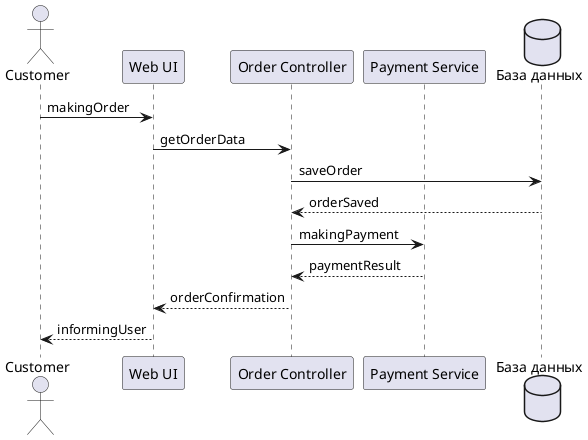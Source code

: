 @startuml
actor Customer as U
participant "Web UI" as UI
participant "Order Controller" as OC
participant "Payment Service" as PS
database "База данных" as DB
U -> UI : makingOrder
UI -> OC : getOrderData
OC -> DB : saveOrder
DB --> OC :orderSaved
OC -> PS : makingPayment
PS --> OC : paymentResult
OC --> UI : orderConfirmation
UI --> U : informingUser
@enduml